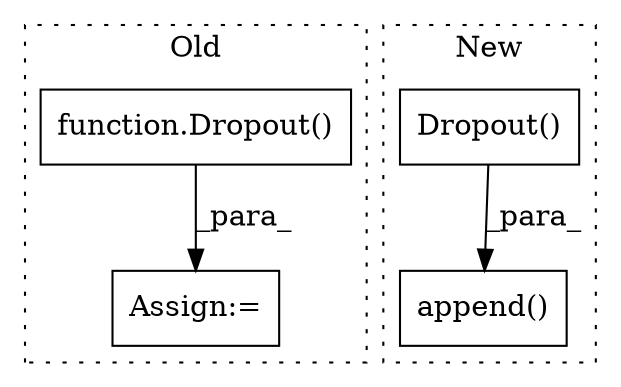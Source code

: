 digraph G {
subgraph cluster0 {
1 [label="function.Dropout()" a="75" s="1510,1525" l="8,1" shape="box"];
4 [label="Assign:=" a="68" s="1507" l="3" shape="box"];
label = "Old";
style="dotted";
}
subgraph cluster1 {
2 [label="append()" a="75" s="583,614" l="12,1" shape="box"];
3 [label="Dropout()" a="75" s="595,613" l="11,1" shape="box"];
label = "New";
style="dotted";
}
1 -> 4 [label="_para_"];
3 -> 2 [label="_para_"];
}